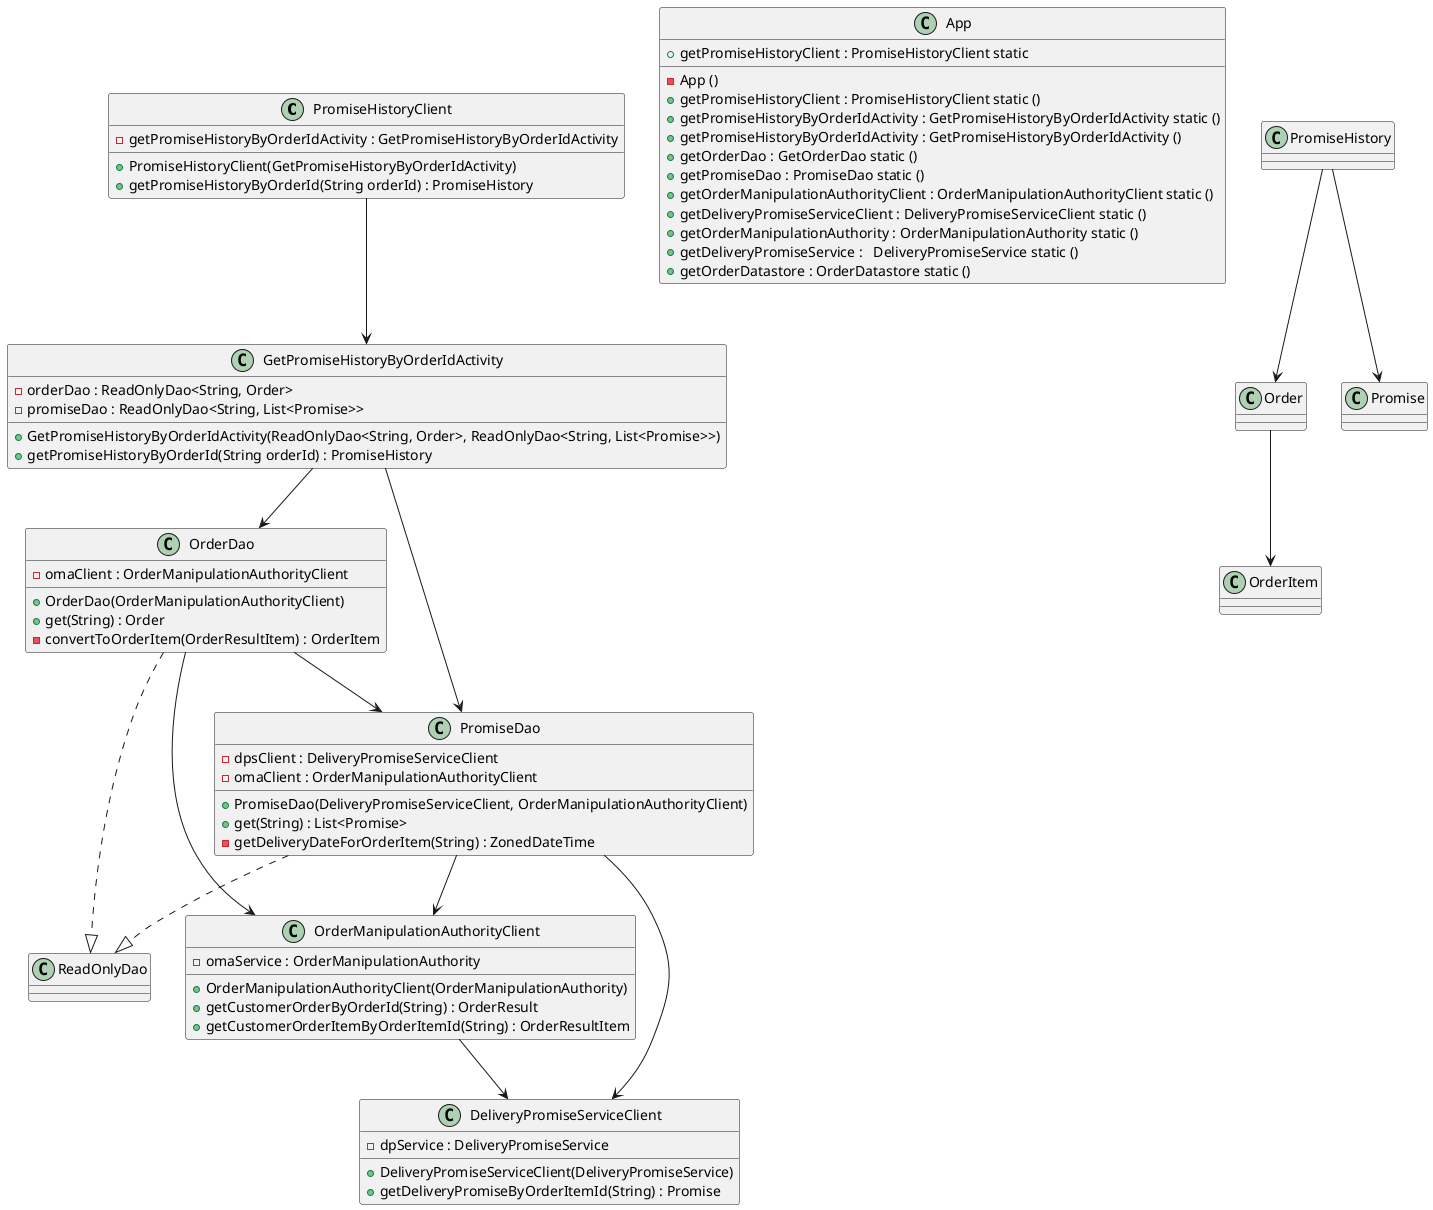 @startuml
class PromiseHistoryClient{
- getPromiseHistoryByOrderIdActivity : GetPromiseHistoryByOrderIdActivity

+ PromiseHistoryClient(GetPromiseHistoryByOrderIdActivity)
+ getPromiseHistoryByOrderId(String orderId) : PromiseHistory
}

class GetPromiseHistoryByOrderIdActivity{
- orderDao : ReadOnlyDao<String, Order>
- promiseDao : ReadOnlyDao<String, List<Promise>>

+ GetPromiseHistoryByOrderIdActivity(ReadOnlyDao<String, Order>, ReadOnlyDao<String, List<Promise>>)
+ getPromiseHistoryByOrderId(String orderId) : PromiseHistory
}

class OrderDao{
- omaClient : OrderManipulationAuthorityClient

+ OrderDao(OrderManipulationAuthorityClient)
+ get(String) : Order
- convertToOrderItem(OrderResultItem) : OrderItem
}

class PromiseDao{
- dpsClient : DeliveryPromiseServiceClient
- omaClient : OrderManipulationAuthorityClient

+ PromiseDao(DeliveryPromiseServiceClient, OrderManipulationAuthorityClient)
+ get(String) : List<Promise>
- getDeliveryDateForOrderItem(String) : ZonedDateTime
}

class OrderManipulationAuthorityClient{
- omaService : OrderManipulationAuthority

+ OrderManipulationAuthorityClient(OrderManipulationAuthority)
+ getCustomerOrderByOrderId(String) : OrderResult
+ getCustomerOrderItemByOrderItemId(String) : OrderResultItem
}

class DeliveryPromiseServiceClient{
- dpService : DeliveryPromiseService

+ DeliveryPromiseServiceClient(DeliveryPromiseService)
+ getDeliveryPromiseByOrderItemId(String) : Promise
}

class App {
+ getPromiseHistoryClient : PromiseHistoryClient static
}

class App {
- App ()
+ getPromiseHistoryClient : PromiseHistoryClient static ()
            + getPromiseHistoryByOrderIdActivity : GetPromiseHistoryByOrderIdActivity static ()
            + getPromiseHistoryByOrderIdActivity : GetPromiseHistoryByOrderIdActivity ()
+ getOrderDao : GetOrderDao static ()
            + getPromiseDao : PromiseDao static ()
            + getOrderManipulationAuthorityClient : OrderManipulationAuthorityClient static ()
            + getDeliveryPromiseServiceClient : DeliveryPromiseServiceClient static ()
            + getOrderManipulationAuthority : OrderManipulationAuthority static ()
            + getDeliveryPromiseService :   DeliveryPromiseService static ()
            + getOrderDatastore : OrderDatastore static ()
}

PromiseHistoryClient --> GetPromiseHistoryByOrderIdActivity
GetPromiseHistoryByOrderIdActivity --> OrderDao
OrderDao --> PromiseDao
PromiseDao --> OrderManipulationAuthorityClient
OrderManipulationAuthorityClient --> DeliveryPromiseServiceClient

Order --> OrderItem
PromiseDao --> DeliveryPromiseServiceClient
OrderDao --> OrderManipulationAuthorityClient
GetPromiseHistoryByOrderIdActivity --> PromiseDao
PromiseHistory --> Order
PromiseHistory --> Promise
OrderDao ..|> ReadOnlyDao
PromiseDao ..|> ReadOnlyDao
@enduml